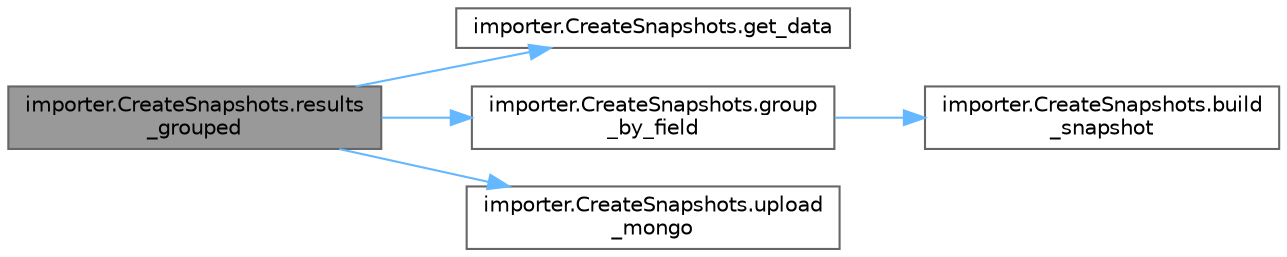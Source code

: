 digraph "importer.CreateSnapshots.results_grouped"
{
 // LATEX_PDF_SIZE
  bgcolor="transparent";
  edge [fontname=Helvetica,fontsize=10,labelfontname=Helvetica,labelfontsize=10];
  node [fontname=Helvetica,fontsize=10,shape=box,height=0.2,width=0.4];
  rankdir="LR";
  Node1 [id="Node000001",label="importer.CreateSnapshots.results\l_grouped",height=0.2,width=0.4,color="gray40", fillcolor="grey60", style="filled", fontcolor="black",tooltip=" "];
  Node1 -> Node2 [id="edge1_Node000001_Node000002",color="steelblue1",style="solid",tooltip=" "];
  Node2 [id="Node000002",label="importer.CreateSnapshots.get_data",height=0.2,width=0.4,color="grey40", fillcolor="white", style="filled",URL="$namespaceimporter_1_1_create_snapshots.html#a7914ca118e4fd4de28fcde5343b3a575",tooltip=" "];
  Node1 -> Node3 [id="edge2_Node000001_Node000003",color="steelblue1",style="solid",tooltip=" "];
  Node3 [id="Node000003",label="importer.CreateSnapshots.group\l_by_field",height=0.2,width=0.4,color="grey40", fillcolor="white", style="filled",URL="$namespaceimporter_1_1_create_snapshots.html#a56f0db3e03f459fc489bfc65e34fae47",tooltip=" "];
  Node3 -> Node4 [id="edge3_Node000003_Node000004",color="steelblue1",style="solid",tooltip=" "];
  Node4 [id="Node000004",label="importer.CreateSnapshots.build\l_snapshot",height=0.2,width=0.4,color="grey40", fillcolor="white", style="filled",URL="$namespaceimporter_1_1_create_snapshots.html#a708f3c910c8c8ce8d7656985fd96b8c6",tooltip=" "];
  Node1 -> Node5 [id="edge4_Node000001_Node000005",color="steelblue1",style="solid",tooltip=" "];
  Node5 [id="Node000005",label="importer.CreateSnapshots.upload\l_mongo",height=0.2,width=0.4,color="grey40", fillcolor="white", style="filled",URL="$namespaceimporter_1_1_create_snapshots.html#a071e9ae52b38709ce3c8bd02a9bd9c29",tooltip=" "];
}
